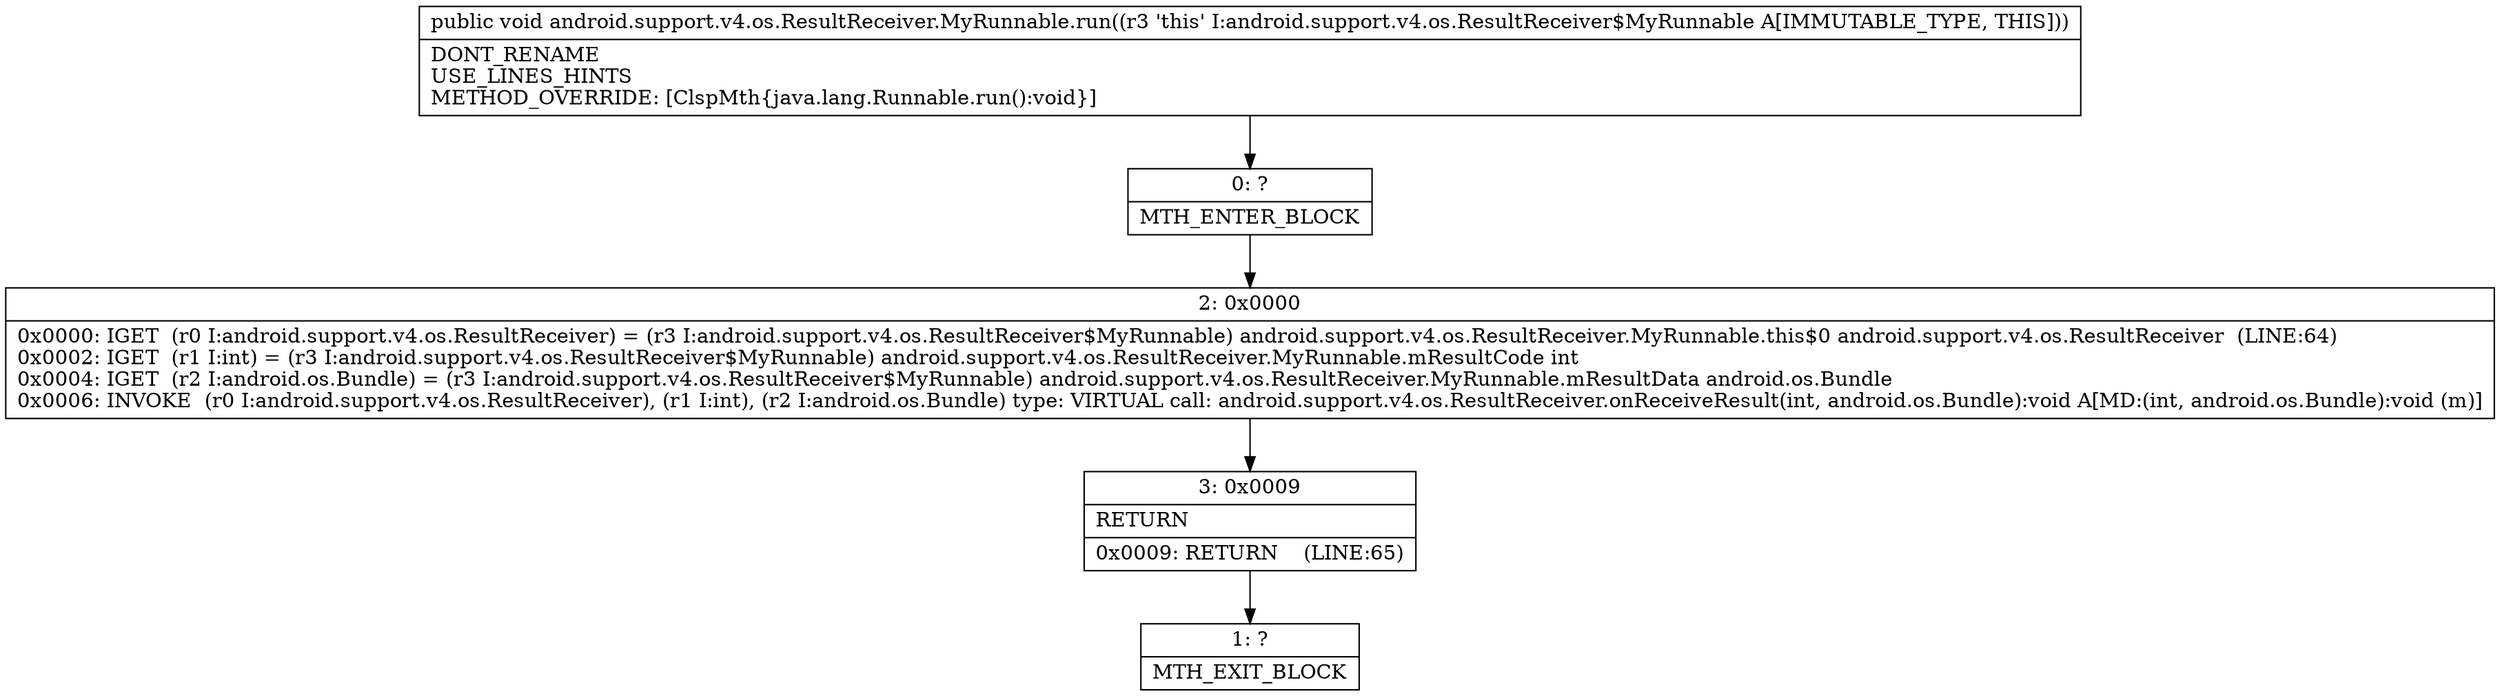 digraph "CFG forandroid.support.v4.os.ResultReceiver.MyRunnable.run()V" {
Node_0 [shape=record,label="{0\:\ ?|MTH_ENTER_BLOCK\l}"];
Node_2 [shape=record,label="{2\:\ 0x0000|0x0000: IGET  (r0 I:android.support.v4.os.ResultReceiver) = (r3 I:android.support.v4.os.ResultReceiver$MyRunnable) android.support.v4.os.ResultReceiver.MyRunnable.this$0 android.support.v4.os.ResultReceiver  (LINE:64)\l0x0002: IGET  (r1 I:int) = (r3 I:android.support.v4.os.ResultReceiver$MyRunnable) android.support.v4.os.ResultReceiver.MyRunnable.mResultCode int \l0x0004: IGET  (r2 I:android.os.Bundle) = (r3 I:android.support.v4.os.ResultReceiver$MyRunnable) android.support.v4.os.ResultReceiver.MyRunnable.mResultData android.os.Bundle \l0x0006: INVOKE  (r0 I:android.support.v4.os.ResultReceiver), (r1 I:int), (r2 I:android.os.Bundle) type: VIRTUAL call: android.support.v4.os.ResultReceiver.onReceiveResult(int, android.os.Bundle):void A[MD:(int, android.os.Bundle):void (m)]\l}"];
Node_3 [shape=record,label="{3\:\ 0x0009|RETURN\l|0x0009: RETURN    (LINE:65)\l}"];
Node_1 [shape=record,label="{1\:\ ?|MTH_EXIT_BLOCK\l}"];
MethodNode[shape=record,label="{public void android.support.v4.os.ResultReceiver.MyRunnable.run((r3 'this' I:android.support.v4.os.ResultReceiver$MyRunnable A[IMMUTABLE_TYPE, THIS]))  | DONT_RENAME\lUSE_LINES_HINTS\lMETHOD_OVERRIDE: [ClspMth\{java.lang.Runnable.run():void\}]\l}"];
MethodNode -> Node_0;Node_0 -> Node_2;
Node_2 -> Node_3;
Node_3 -> Node_1;
}

